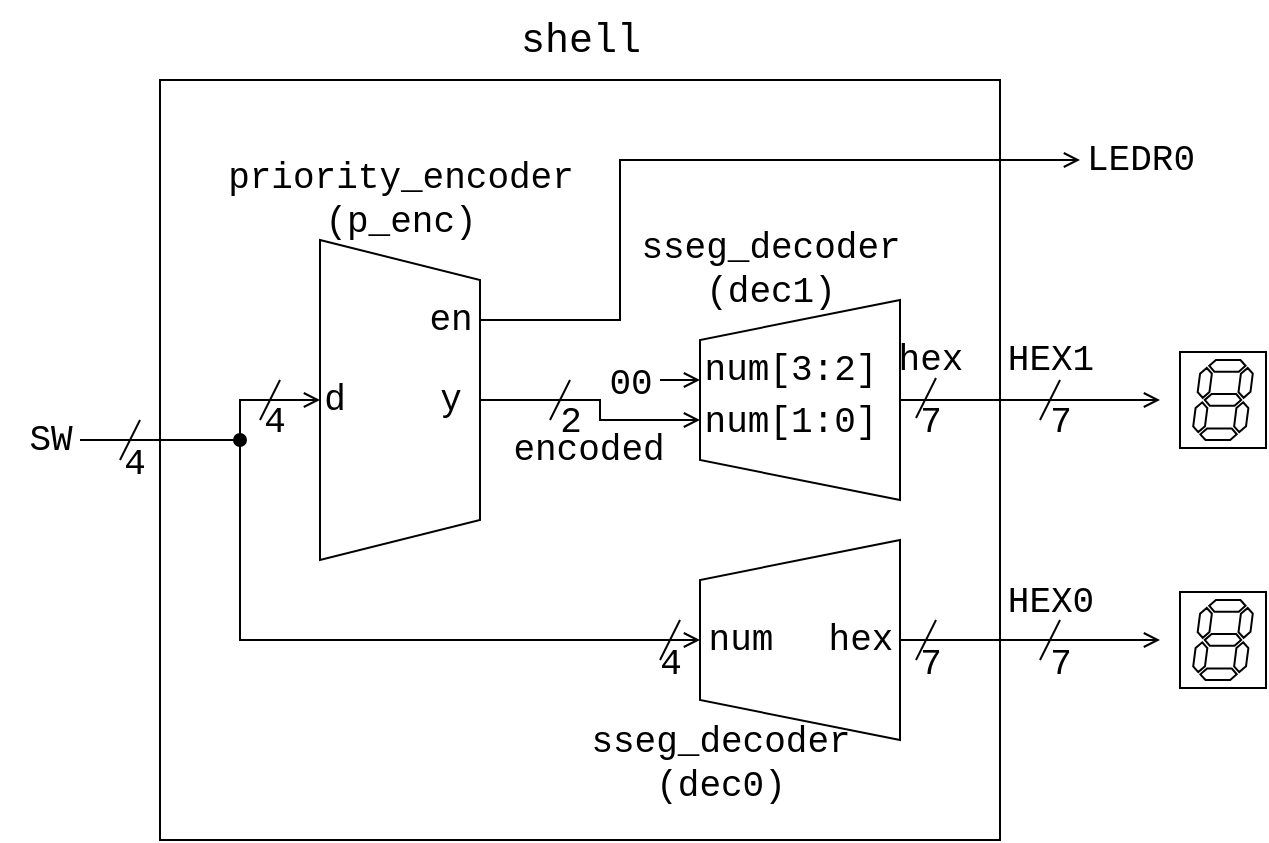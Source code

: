 <mxfile>
    <diagram id="uWKTbWb5nmvCMQ65j8jA" name="ページ1">
        <mxGraphModel dx="640" dy="318" grid="1" gridSize="10" guides="1" tooltips="1" connect="1" arrows="1" fold="1" page="1" pageScale="1" pageWidth="827" pageHeight="1169" math="0" shadow="0">
            <root>
                <mxCell id="0"/>
                <mxCell id="1" parent="0"/>
                <mxCell id="3" value="" style="rounded=0;whiteSpace=wrap;html=1;movable=0;resizable=0;rotatable=0;deletable=0;editable=0;locked=1;connectable=0;" parent="1" vertex="1">
                    <mxGeometry x="200" y="520" width="420" height="380" as="geometry"/>
                </mxCell>
                <mxCell id="28" style="edgeStyle=none;shape=connector;rounded=0;html=1;exitX=0.5;exitY=0;exitDx=0;exitDy=0;strokeColor=default;align=center;verticalAlign=middle;fontFamily=Helvetica;fontSize=11;fontColor=default;labelBackgroundColor=default;startArrow=none;startFill=0;endArrow=open;endFill=0;curved=0;" parent="1" source="4" edge="1">
                    <mxGeometry relative="1" as="geometry">
                        <mxPoint x="470" y="690" as="targetPoint"/>
                        <Array as="points">
                            <mxPoint x="420" y="680"/>
                            <mxPoint x="420" y="690"/>
                        </Array>
                    </mxGeometry>
                </mxCell>
                <mxCell id="35" style="edgeStyle=none;shape=connector;rounded=0;html=1;exitX=0.25;exitY=0;exitDx=0;exitDy=0;strokeColor=default;align=center;verticalAlign=middle;fontFamily=Helvetica;fontSize=11;fontColor=default;labelBackgroundColor=default;startArrow=none;startFill=0;endArrow=open;endFill=0;curved=0;" parent="1" source="4" edge="1">
                    <mxGeometry relative="1" as="geometry">
                        <mxPoint x="660" y="560" as="targetPoint"/>
                        <Array as="points">
                            <mxPoint x="430" y="640"/>
                            <mxPoint x="430" y="560"/>
                        </Array>
                    </mxGeometry>
                </mxCell>
                <mxCell id="4" value="" style="shape=trapezoid;perimeter=trapezoidPerimeter;whiteSpace=wrap;html=1;fixedSize=1;rotation=90;" parent="1" vertex="1">
                    <mxGeometry x="240" y="640" width="160" height="80" as="geometry"/>
                </mxCell>
                <mxCell id="41" style="edgeStyle=none;shape=connector;curved=0;rounded=0;html=1;exitX=0.5;exitY=1;exitDx=0;exitDy=0;strokeColor=default;align=center;verticalAlign=middle;fontFamily=Helvetica;fontSize=11;fontColor=default;labelBackgroundColor=default;startArrow=none;startFill=0;endArrow=open;endFill=0;" parent="1" source="5" edge="1">
                    <mxGeometry relative="1" as="geometry">
                        <mxPoint x="700" y="680" as="targetPoint"/>
                    </mxGeometry>
                </mxCell>
                <mxCell id="5" value="" style="shape=trapezoid;perimeter=trapezoidPerimeter;whiteSpace=wrap;html=1;fixedSize=1;rotation=-90;" parent="1" vertex="1">
                    <mxGeometry x="470" y="630" width="100" height="100" as="geometry"/>
                </mxCell>
                <mxCell id="37" style="edgeStyle=none;shape=connector;rounded=0;html=1;exitX=0.5;exitY=1;exitDx=0;exitDy=0;strokeColor=default;align=center;verticalAlign=middle;fontFamily=Helvetica;fontSize=11;fontColor=default;labelBackgroundColor=default;startArrow=none;startFill=0;endArrow=open;endFill=0;curved=0;" parent="1" source="8" edge="1">
                    <mxGeometry relative="1" as="geometry">
                        <mxPoint x="700" y="800" as="targetPoint"/>
                    </mxGeometry>
                </mxCell>
                <mxCell id="8" value="" style="shape=trapezoid;perimeter=trapezoidPerimeter;whiteSpace=wrap;html=1;fixedSize=1;rotation=-90;" parent="1" vertex="1">
                    <mxGeometry x="470" y="750" width="100" height="100" as="geometry"/>
                </mxCell>
                <mxCell id="15" value="" style="endArrow=open;html=1;rounded=0;strokeColor=default;align=center;verticalAlign=middle;fontFamily=Helvetica;fontSize=11;fontColor=default;labelBackgroundColor=default;edgeStyle=none;endFill=0;curved=0;entryX=0.5;entryY=1;entryDx=0;entryDy=0;" parent="1" target="4" edge="1">
                    <mxGeometry width="50" height="50" relative="1" as="geometry">
                        <mxPoint x="160" y="700" as="sourcePoint"/>
                        <mxPoint x="280" y="660" as="targetPoint"/>
                        <Array as="points">
                            <mxPoint x="240" y="700"/>
                            <mxPoint x="240" y="680"/>
                        </Array>
                    </mxGeometry>
                </mxCell>
                <mxCell id="16" value="shell" style="text;html=1;align=center;verticalAlign=middle;resizable=0;points=[];autosize=1;strokeColor=none;fillColor=none;fontFamily=Courier New;fontSize=20;fontColor=default;labelBackgroundColor=none;" parent="1" vertex="1">
                    <mxGeometry x="370" y="480" width="80" height="40" as="geometry"/>
                </mxCell>
                <mxCell id="18" value="priority_&lt;span style=&quot;color: rgb(0, 0, 0);&quot;&gt;encoder&lt;/span&gt;&lt;div&gt;(p_enc)&lt;/div&gt;" style="text;html=1;align=center;verticalAlign=middle;resizable=0;points=[];autosize=1;strokeColor=none;fillColor=none;fontFamily=Courier New;fontSize=18;fontColor=default;labelBackgroundColor=none;" parent="1" vertex="1">
                    <mxGeometry x="220" y="550" width="200" height="60" as="geometry"/>
                </mxCell>
                <mxCell id="19" value="sseg_decoder&lt;div&gt;(dec1)&lt;/div&gt;" style="text;html=1;align=center;verticalAlign=middle;resizable=0;points=[];autosize=1;strokeColor=none;fillColor=none;fontFamily=Courier New;fontSize=18;fontColor=default;labelBackgroundColor=none;" parent="1" vertex="1">
                    <mxGeometry x="430" y="585" width="150" height="60" as="geometry"/>
                </mxCell>
                <mxCell id="20" value="" style="endArrow=open;html=1;rounded=0;strokeColor=default;align=center;verticalAlign=middle;fontFamily=Helvetica;fontSize=11;fontColor=default;labelBackgroundColor=default;edgeStyle=none;endFill=0;curved=0;entryX=0.5;entryY=0;entryDx=0;entryDy=0;startArrow=oval;startFill=1;" parent="1" target="8" edge="1">
                    <mxGeometry width="50" height="50" relative="1" as="geometry">
                        <mxPoint x="240" y="700" as="sourcePoint"/>
                        <mxPoint x="290" y="690" as="targetPoint"/>
                        <Array as="points">
                            <mxPoint x="240" y="800"/>
                            <mxPoint x="340" y="800"/>
                        </Array>
                    </mxGeometry>
                </mxCell>
                <mxCell id="22" value="" style="endArrow=none;html=1;rounded=1;strokeColor=default;align=center;verticalAlign=middle;fontFamily=Helvetica;fontSize=11;fontColor=default;labelBackgroundColor=default;edgeStyle=none;" parent="1" edge="1">
                    <mxGeometry width="50" height="50" relative="1" as="geometry">
                        <mxPoint x="250" y="690" as="sourcePoint"/>
                        <mxPoint x="260" y="670" as="targetPoint"/>
                    </mxGeometry>
                </mxCell>
                <mxCell id="23" value="d" style="text;html=1;align=center;verticalAlign=middle;resizable=0;points=[];autosize=1;strokeColor=none;fillColor=none;fontFamily=Courier New;fontSize=18;fontColor=default;labelBackgroundColor=none;" parent="1" vertex="1">
                    <mxGeometry x="272" y="660" width="30" height="40" as="geometry"/>
                </mxCell>
                <mxCell id="24" value="&lt;span style=&quot;color: rgb(0, 0, 0);&quot;&gt;4&lt;/span&gt;" style="text;html=1;align=center;verticalAlign=middle;resizable=0;points=[];autosize=1;strokeColor=none;fillColor=none;fontFamily=Courier New;fontSize=18;fontColor=default;labelBackgroundColor=none;" parent="1" vertex="1">
                    <mxGeometry x="242" y="671" width="30" height="40" as="geometry"/>
                </mxCell>
                <mxCell id="25" value="SW" style="text;html=1;align=center;verticalAlign=middle;resizable=0;points=[];autosize=1;strokeColor=none;fillColor=none;fontFamily=Courier New;fontSize=18;fontColor=default;labelBackgroundColor=none;" parent="1" vertex="1">
                    <mxGeometry x="120" y="680" width="50" height="40" as="geometry"/>
                </mxCell>
                <mxCell id="26" value="4" style="text;html=1;align=center;verticalAlign=middle;resizable=0;points=[];autosize=1;strokeColor=none;fillColor=none;fontFamily=Courier New;fontSize=18;fontColor=default;labelBackgroundColor=none;" parent="1" vertex="1">
                    <mxGeometry x="172" y="692" width="30" height="40" as="geometry"/>
                </mxCell>
                <mxCell id="27" value="" style="endArrow=none;html=1;rounded=1;strokeColor=default;align=center;verticalAlign=middle;fontFamily=Helvetica;fontSize=11;fontColor=default;labelBackgroundColor=default;edgeStyle=none;" parent="1" edge="1">
                    <mxGeometry width="50" height="50" relative="1" as="geometry">
                        <mxPoint x="180" y="710" as="sourcePoint"/>
                        <mxPoint x="190" y="690" as="targetPoint"/>
                    </mxGeometry>
                </mxCell>
                <mxCell id="31" value="" style="endArrow=none;html=1;rounded=1;strokeColor=default;align=center;verticalAlign=middle;fontFamily=Helvetica;fontSize=11;fontColor=default;labelBackgroundColor=default;edgeStyle=none;" parent="1" edge="1">
                    <mxGeometry width="50" height="50" relative="1" as="geometry">
                        <mxPoint x="395" y="690" as="sourcePoint"/>
                        <mxPoint x="405" y="670" as="targetPoint"/>
                    </mxGeometry>
                </mxCell>
                <mxCell id="32" value="&lt;span style=&quot;color: rgb(0, 0, 0);&quot;&gt;2&lt;/span&gt;" style="text;html=1;align=center;verticalAlign=middle;resizable=0;points=[];autosize=1;strokeColor=none;fillColor=none;fontFamily=Courier New;fontSize=18;fontColor=default;labelBackgroundColor=none;" parent="1" vertex="1">
                    <mxGeometry x="390" y="671" width="30" height="40" as="geometry"/>
                </mxCell>
                <mxCell id="34" value="y" style="text;html=1;align=center;verticalAlign=middle;resizable=0;points=[];autosize=1;strokeColor=none;fillColor=none;fontFamily=Courier New;fontSize=18;fontColor=default;labelBackgroundColor=none;" parent="1" vertex="1">
                    <mxGeometry x="330" y="660" width="30" height="40" as="geometry"/>
                </mxCell>
                <mxCell id="36" value="LEDR0" style="text;html=1;align=center;verticalAlign=middle;resizable=0;points=[];autosize=1;strokeColor=none;fillColor=none;fontFamily=Courier New;fontSize=18;fontColor=default;labelBackgroundColor=none;" parent="1" vertex="1">
                    <mxGeometry x="650" y="540" width="80" height="40" as="geometry"/>
                </mxCell>
                <mxCell id="38" value="HEX1" style="text;html=1;align=center;verticalAlign=middle;resizable=0;points=[];autosize=1;strokeColor=none;fillColor=none;fontFamily=Courier New;fontSize=18;fontColor=default;labelBackgroundColor=none;" parent="1" vertex="1">
                    <mxGeometry x="610" y="640" width="70" height="40" as="geometry"/>
                </mxCell>
                <mxCell id="39" value="" style="endArrow=none;html=1;rounded=1;strokeColor=default;align=center;verticalAlign=middle;fontFamily=Helvetica;fontSize=11;fontColor=default;labelBackgroundColor=default;edgeStyle=none;" parent="1" edge="1">
                    <mxGeometry width="50" height="50" relative="1" as="geometry">
                        <mxPoint x="640" y="810" as="sourcePoint"/>
                        <mxPoint x="650" y="790" as="targetPoint"/>
                    </mxGeometry>
                </mxCell>
                <mxCell id="40" value="&lt;span style=&quot;color: rgb(0, 0, 0);&quot;&gt;7&lt;/span&gt;" style="text;html=1;align=center;verticalAlign=middle;resizable=0;points=[];autosize=1;strokeColor=none;fillColor=none;fontFamily=Courier New;fontSize=18;fontColor=default;labelBackgroundColor=none;" parent="1" vertex="1">
                    <mxGeometry x="635" y="671" width="30" height="40" as="geometry"/>
                </mxCell>
                <mxCell id="42" value="num" style="text;html=1;align=center;verticalAlign=middle;resizable=0;points=[];autosize=1;strokeColor=none;fillColor=none;fontFamily=Courier New;fontSize=18;fontColor=default;labelBackgroundColor=none;" parent="1" vertex="1">
                    <mxGeometry x="460" y="780" width="60" height="40" as="geometry"/>
                </mxCell>
                <mxCell id="43" value="" style="endArrow=none;html=1;rounded=1;strokeColor=default;align=center;verticalAlign=middle;fontFamily=Helvetica;fontSize=11;fontColor=default;labelBackgroundColor=default;edgeStyle=none;" parent="1" edge="1">
                    <mxGeometry width="50" height="50" relative="1" as="geometry">
                        <mxPoint x="450" y="810" as="sourcePoint"/>
                        <mxPoint x="460" y="790" as="targetPoint"/>
                    </mxGeometry>
                </mxCell>
                <mxCell id="44" value="4" style="text;html=1;align=center;verticalAlign=middle;resizable=0;points=[];autosize=1;strokeColor=none;fillColor=none;fontFamily=Courier New;fontSize=18;fontColor=default;labelBackgroundColor=none;" parent="1" vertex="1">
                    <mxGeometry x="440" y="792" width="30" height="40" as="geometry"/>
                </mxCell>
                <mxCell id="45" value="" style="endArrow=open;html=1;rounded=0;strokeColor=default;align=center;verticalAlign=middle;fontFamily=Helvetica;fontSize=11;fontColor=default;labelBackgroundColor=default;edgeStyle=none;endFill=0;curved=0;" parent="1" edge="1">
                    <mxGeometry width="50" height="50" relative="1" as="geometry">
                        <mxPoint x="450" y="670" as="sourcePoint"/>
                        <mxPoint x="470" y="670" as="targetPoint"/>
                        <Array as="points"/>
                    </mxGeometry>
                </mxCell>
                <mxCell id="46" value="&lt;span style=&quot;color: rgb(0, 0, 0);&quot;&gt;00&lt;/span&gt;" style="text;html=1;align=center;verticalAlign=middle;resizable=0;points=[];autosize=1;strokeColor=none;fillColor=none;fontFamily=Courier New;fontSize=18;fontColor=default;labelBackgroundColor=none;" parent="1" vertex="1">
                    <mxGeometry x="410" y="652" width="50" height="40" as="geometry"/>
                </mxCell>
                <mxCell id="47" value="num[3:2]" style="text;html=1;align=center;verticalAlign=middle;resizable=0;points=[];autosize=1;strokeColor=none;fillColor=none;fontFamily=Courier New;fontSize=18;fontColor=default;labelBackgroundColor=none;" parent="1" vertex="1">
                    <mxGeometry x="460" y="645" width="110" height="40" as="geometry"/>
                </mxCell>
                <mxCell id="48" value="num[1:0]" style="text;html=1;align=center;verticalAlign=middle;resizable=0;points=[];autosize=1;strokeColor=none;fillColor=none;fontFamily=Courier New;fontSize=18;fontColor=default;labelBackgroundColor=none;" parent="1" vertex="1">
                    <mxGeometry x="460" y="671" width="110" height="40" as="geometry"/>
                </mxCell>
                <mxCell id="49" value="" style="endArrow=none;html=1;rounded=1;strokeColor=default;align=center;verticalAlign=middle;fontFamily=Helvetica;fontSize=11;fontColor=default;labelBackgroundColor=default;edgeStyle=none;" parent="1" edge="1">
                    <mxGeometry width="50" height="50" relative="1" as="geometry">
                        <mxPoint x="640" y="690" as="sourcePoint"/>
                        <mxPoint x="650" y="670" as="targetPoint"/>
                    </mxGeometry>
                </mxCell>
                <mxCell id="50" value="HEX0" style="text;html=1;align=center;verticalAlign=middle;resizable=0;points=[];autosize=1;strokeColor=none;fillColor=none;fontFamily=Courier New;fontSize=18;fontColor=default;labelBackgroundColor=none;" parent="1" vertex="1">
                    <mxGeometry x="610" y="761" width="70" height="40" as="geometry"/>
                </mxCell>
                <mxCell id="51" value="&lt;span style=&quot;color: rgb(0, 0, 0);&quot;&gt;7&lt;/span&gt;" style="text;html=1;align=center;verticalAlign=middle;resizable=0;points=[];autosize=1;strokeColor=none;fillColor=none;fontFamily=Courier New;fontSize=18;fontColor=default;labelBackgroundColor=none;" parent="1" vertex="1">
                    <mxGeometry x="635" y="792" width="30" height="40" as="geometry"/>
                </mxCell>
                <mxCell id="54" value="" style="group" parent="1" vertex="1" connectable="0">
                    <mxGeometry x="710" y="656" width="43" height="48" as="geometry"/>
                </mxCell>
                <mxCell id="53" value="" style="rounded=0;whiteSpace=wrap;html=1;fontFamily=Helvetica;fontSize=11;fontColor=default;labelBackgroundColor=default;" parent="54" vertex="1">
                    <mxGeometry width="43" height="48" as="geometry"/>
                </mxCell>
                <mxCell id="52" value="" style="verticalLabelPosition=bottom;shadow=0;dashed=0;align=center;html=1;verticalAlign=top;shape=mxgraph.electrical.opto_electronics.7_segment_display;pointerEvents=1;fontFamily=Helvetica;fontSize=11;fontColor=default;labelBackgroundColor=default;" parent="54" vertex="1">
                    <mxGeometry x="6.6" y="4" width="29.79" height="40" as="geometry"/>
                </mxCell>
                <mxCell id="55" value="" style="group" parent="1" vertex="1" connectable="0">
                    <mxGeometry x="710" y="776" width="43" height="48" as="geometry"/>
                </mxCell>
                <mxCell id="56" value="" style="rounded=0;whiteSpace=wrap;html=1;fontFamily=Helvetica;fontSize=11;fontColor=default;labelBackgroundColor=default;" parent="55" vertex="1">
                    <mxGeometry width="43" height="48" as="geometry"/>
                </mxCell>
                <mxCell id="57" value="" style="verticalLabelPosition=bottom;shadow=0;dashed=0;align=center;html=1;verticalAlign=top;shape=mxgraph.electrical.opto_electronics.7_segment_display;pointerEvents=1;fontFamily=Helvetica;fontSize=11;fontColor=default;labelBackgroundColor=default;" parent="55" vertex="1">
                    <mxGeometry x="6.6" y="4" width="29.79" height="40" as="geometry"/>
                </mxCell>
                <mxCell id="58" value="hex" style="text;html=1;align=center;verticalAlign=middle;resizable=0;points=[];autosize=1;strokeColor=none;fillColor=none;fontFamily=Courier New;fontSize=18;fontColor=default;labelBackgroundColor=none;" parent="1" vertex="1">
                    <mxGeometry x="520" y="780" width="60" height="40" as="geometry"/>
                </mxCell>
                <mxCell id="60" value="encoded" style="text;html=1;align=center;verticalAlign=middle;resizable=0;points=[];autosize=1;strokeColor=none;fillColor=none;fontFamily=Courier New;fontSize=18;fontColor=default;labelBackgroundColor=none;" parent="1" vertex="1">
                    <mxGeometry x="364" y="685" width="100" height="40" as="geometry"/>
                </mxCell>
                <mxCell id="61" value="7" style="text;html=1;align=center;verticalAlign=middle;resizable=0;points=[];autosize=1;strokeColor=none;fillColor=none;fontFamily=Courier New;fontSize=18;fontColor=default;labelBackgroundColor=none;" parent="1" vertex="1">
                    <mxGeometry x="570" y="671" width="30" height="40" as="geometry"/>
                </mxCell>
                <mxCell id="62" value="" style="endArrow=none;html=1;rounded=1;strokeColor=default;align=center;verticalAlign=middle;fontFamily=Helvetica;fontSize=11;fontColor=default;labelBackgroundColor=default;edgeStyle=none;" parent="1" edge="1">
                    <mxGeometry width="50" height="50" relative="1" as="geometry">
                        <mxPoint x="578" y="689" as="sourcePoint"/>
                        <mxPoint x="588" y="669" as="targetPoint"/>
                    </mxGeometry>
                </mxCell>
                <mxCell id="66" value="7" style="text;html=1;align=center;verticalAlign=middle;resizable=0;points=[];autosize=1;strokeColor=none;fillColor=none;fontFamily=Courier New;fontSize=18;fontColor=default;labelBackgroundColor=none;" parent="1" vertex="1">
                    <mxGeometry x="570" y="792" width="30" height="40" as="geometry"/>
                </mxCell>
                <mxCell id="67" value="" style="endArrow=none;html=1;rounded=1;strokeColor=default;align=center;verticalAlign=middle;fontFamily=Helvetica;fontSize=11;fontColor=default;labelBackgroundColor=default;edgeStyle=none;" parent="1" edge="1">
                    <mxGeometry width="50" height="50" relative="1" as="geometry">
                        <mxPoint x="578" y="810" as="sourcePoint"/>
                        <mxPoint x="588" y="790" as="targetPoint"/>
                    </mxGeometry>
                </mxCell>
                <mxCell id="68" value="hex" style="text;html=1;align=center;verticalAlign=middle;resizable=0;points=[];autosize=1;strokeColor=none;fillColor=none;fontFamily=Courier New;fontSize=18;fontColor=default;labelBackgroundColor=none;" parent="1" vertex="1">
                    <mxGeometry x="555" y="640" width="60" height="40" as="geometry"/>
                </mxCell>
                <mxCell id="69" value="sseg_decoder&lt;div&gt;(dec0)&lt;/div&gt;" style="text;html=1;align=center;verticalAlign=middle;resizable=0;points=[];autosize=1;strokeColor=none;fillColor=none;fontFamily=Courier New;fontSize=18;fontColor=default;labelBackgroundColor=none;" parent="1" vertex="1">
                    <mxGeometry x="405" y="832" width="150" height="60" as="geometry"/>
                </mxCell>
                <mxCell id="70" value="en" style="text;html=1;align=center;verticalAlign=middle;resizable=0;points=[];autosize=1;strokeColor=none;fillColor=none;fontFamily=Courier New;fontSize=18;fontColor=default;labelBackgroundColor=none;" vertex="1" parent="1">
                    <mxGeometry x="320" y="620" width="50" height="40" as="geometry"/>
                </mxCell>
            </root>
        </mxGraphModel>
    </diagram>
</mxfile>